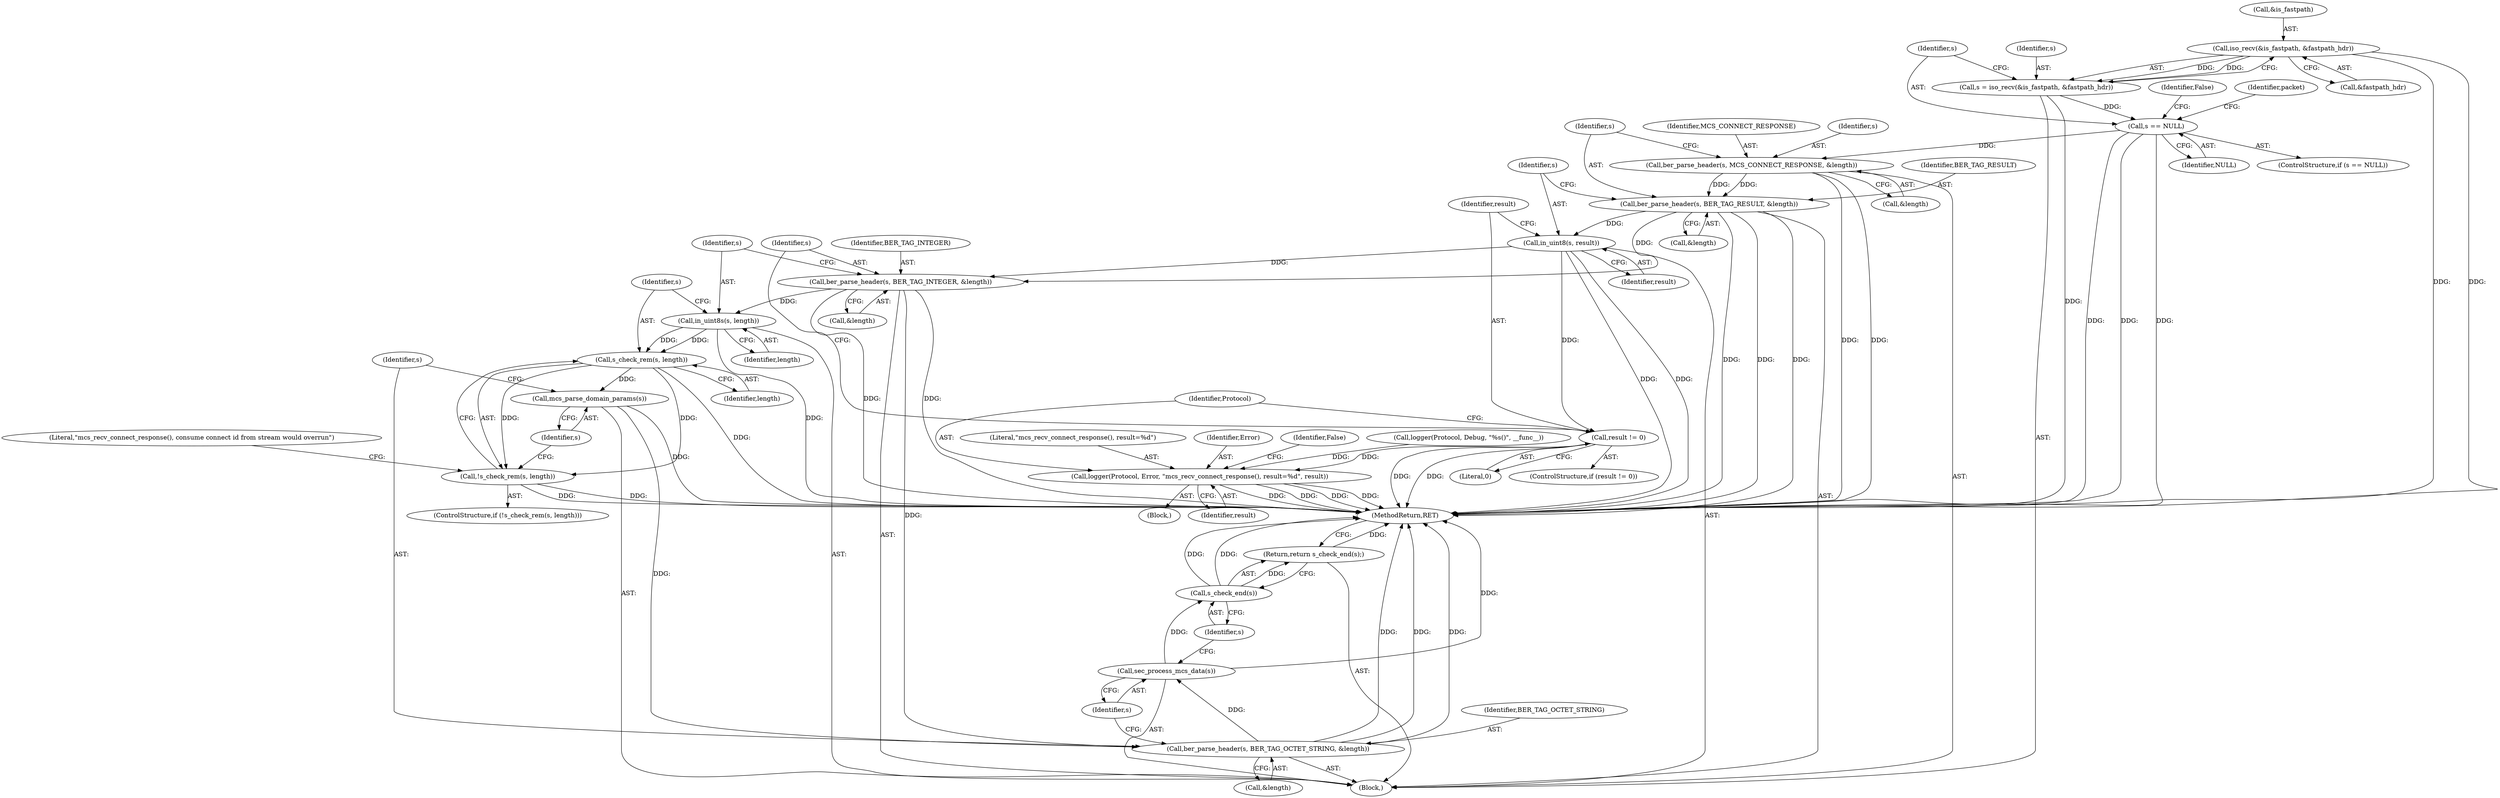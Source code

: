 digraph "0_rdesktop_4dca546d04321a610c1835010b5dad85163b65e1_5@API" {
"1000120" [label="(Call,iso_recv(&is_fastpath, &fastpath_hdr))"];
"1000118" [label="(Call,s = iso_recv(&is_fastpath, &fastpath_hdr))"];
"1000126" [label="(Call,s == NULL)"];
"1000135" [label="(Call,ber_parse_header(s, MCS_CONNECT_RESPONSE, &length))"];
"1000140" [label="(Call,ber_parse_header(s, BER_TAG_RESULT, &length))"];
"1000145" [label="(Call,in_uint8(s, result))"];
"1000149" [label="(Call,result != 0)"];
"1000153" [label="(Call,logger(Protocol, Error, \"mcs_recv_connect_response(), result=%d\", result))"];
"1000160" [label="(Call,ber_parse_header(s, BER_TAG_INTEGER, &length))"];
"1000165" [label="(Call,in_uint8s(s, length))"];
"1000170" [label="(Call,s_check_rem(s, length))"];
"1000169" [label="(Call,!s_check_rem(s, length))"];
"1000178" [label="(Call,mcs_parse_domain_params(s))"];
"1000180" [label="(Call,ber_parse_header(s, BER_TAG_OCTET_STRING, &length))"];
"1000185" [label="(Call,sec_process_mcs_data(s))"];
"1000188" [label="(Call,s_check_end(s))"];
"1000187" [label="(Return,return s_check_end(s);)"];
"1000143" [label="(Call,&length)"];
"1000190" [label="(MethodReturn,RET)"];
"1000161" [label="(Identifier,s)"];
"1000156" [label="(Literal,\"mcs_recv_connect_response(), result=%d\")"];
"1000128" [label="(Identifier,NULL)"];
"1000137" [label="(Identifier,MCS_CONNECT_RESPONSE)"];
"1000168" [label="(ControlStructure,if (!s_check_rem(s, length)))"];
"1000150" [label="(Identifier,result)"];
"1000141" [label="(Identifier,s)"];
"1000186" [label="(Identifier,s)"];
"1000118" [label="(Call,s = iso_recv(&is_fastpath, &fastpath_hdr))"];
"1000123" [label="(Call,&fastpath_hdr)"];
"1000125" [label="(ControlStructure,if (s == NULL))"];
"1000152" [label="(Block,)"];
"1000155" [label="(Identifier,Error)"];
"1000166" [label="(Identifier,s)"];
"1000119" [label="(Identifier,s)"];
"1000182" [label="(Identifier,BER_TAG_OCTET_STRING)"];
"1000159" [label="(Identifier,False)"];
"1000120" [label="(Call,iso_recv(&is_fastpath, &fastpath_hdr))"];
"1000140" [label="(Call,ber_parse_header(s, BER_TAG_RESULT, &length))"];
"1000142" [label="(Identifier,BER_TAG_RESULT)"];
"1000162" [label="(Identifier,BER_TAG_INTEGER)"];
"1000187" [label="(Return,return s_check_end(s);)"];
"1000145" [label="(Call,in_uint8(s, result))"];
"1000171" [label="(Identifier,s)"];
"1000138" [label="(Call,&length)"];
"1000157" [label="(Identifier,result)"];
"1000127" [label="(Identifier,s)"];
"1000183" [label="(Call,&length)"];
"1000126" [label="(Call,s == NULL)"];
"1000130" [label="(Identifier,False)"];
"1000178" [label="(Call,mcs_parse_domain_params(s))"];
"1000189" [label="(Identifier,s)"];
"1000135" [label="(Call,ber_parse_header(s, MCS_CONNECT_RESPONSE, &length))"];
"1000170" [label="(Call,s_check_rem(s, length))"];
"1000146" [label="(Identifier,s)"];
"1000121" [label="(Call,&is_fastpath)"];
"1000175" [label="(Literal,\"mcs_recv_connect_response(), consume connect id from stream would overrun\")"];
"1000148" [label="(ControlStructure,if (result != 0))"];
"1000180" [label="(Call,ber_parse_header(s, BER_TAG_OCTET_STRING, &length))"];
"1000149" [label="(Call,result != 0)"];
"1000153" [label="(Call,logger(Protocol, Error, \"mcs_recv_connect_response(), result=%d\", result))"];
"1000113" [label="(Call,logger(Protocol, Debug, \"%s()\", __func__))"];
"1000163" [label="(Call,&length)"];
"1000132" [label="(Identifier,packet)"];
"1000154" [label="(Identifier,Protocol)"];
"1000188" [label="(Call,s_check_end(s))"];
"1000172" [label="(Identifier,length)"];
"1000160" [label="(Call,ber_parse_header(s, BER_TAG_INTEGER, &length))"];
"1000147" [label="(Identifier,result)"];
"1000179" [label="(Identifier,s)"];
"1000181" [label="(Identifier,s)"];
"1000167" [label="(Identifier,length)"];
"1000104" [label="(Block,)"];
"1000185" [label="(Call,sec_process_mcs_data(s))"];
"1000151" [label="(Literal,0)"];
"1000169" [label="(Call,!s_check_rem(s, length))"];
"1000165" [label="(Call,in_uint8s(s, length))"];
"1000136" [label="(Identifier,s)"];
"1000120" -> "1000118"  [label="AST: "];
"1000120" -> "1000123"  [label="CFG: "];
"1000121" -> "1000120"  [label="AST: "];
"1000123" -> "1000120"  [label="AST: "];
"1000118" -> "1000120"  [label="CFG: "];
"1000120" -> "1000190"  [label="DDG: "];
"1000120" -> "1000190"  [label="DDG: "];
"1000120" -> "1000118"  [label="DDG: "];
"1000120" -> "1000118"  [label="DDG: "];
"1000118" -> "1000104"  [label="AST: "];
"1000119" -> "1000118"  [label="AST: "];
"1000127" -> "1000118"  [label="CFG: "];
"1000118" -> "1000190"  [label="DDG: "];
"1000118" -> "1000126"  [label="DDG: "];
"1000126" -> "1000125"  [label="AST: "];
"1000126" -> "1000128"  [label="CFG: "];
"1000127" -> "1000126"  [label="AST: "];
"1000128" -> "1000126"  [label="AST: "];
"1000130" -> "1000126"  [label="CFG: "];
"1000132" -> "1000126"  [label="CFG: "];
"1000126" -> "1000190"  [label="DDG: "];
"1000126" -> "1000190"  [label="DDG: "];
"1000126" -> "1000190"  [label="DDG: "];
"1000126" -> "1000135"  [label="DDG: "];
"1000135" -> "1000104"  [label="AST: "];
"1000135" -> "1000138"  [label="CFG: "];
"1000136" -> "1000135"  [label="AST: "];
"1000137" -> "1000135"  [label="AST: "];
"1000138" -> "1000135"  [label="AST: "];
"1000141" -> "1000135"  [label="CFG: "];
"1000135" -> "1000190"  [label="DDG: "];
"1000135" -> "1000190"  [label="DDG: "];
"1000135" -> "1000140"  [label="DDG: "];
"1000135" -> "1000140"  [label="DDG: "];
"1000140" -> "1000104"  [label="AST: "];
"1000140" -> "1000143"  [label="CFG: "];
"1000141" -> "1000140"  [label="AST: "];
"1000142" -> "1000140"  [label="AST: "];
"1000143" -> "1000140"  [label="AST: "];
"1000146" -> "1000140"  [label="CFG: "];
"1000140" -> "1000190"  [label="DDG: "];
"1000140" -> "1000190"  [label="DDG: "];
"1000140" -> "1000190"  [label="DDG: "];
"1000140" -> "1000145"  [label="DDG: "];
"1000140" -> "1000160"  [label="DDG: "];
"1000145" -> "1000104"  [label="AST: "];
"1000145" -> "1000147"  [label="CFG: "];
"1000146" -> "1000145"  [label="AST: "];
"1000147" -> "1000145"  [label="AST: "];
"1000150" -> "1000145"  [label="CFG: "];
"1000145" -> "1000190"  [label="DDG: "];
"1000145" -> "1000190"  [label="DDG: "];
"1000145" -> "1000149"  [label="DDG: "];
"1000145" -> "1000160"  [label="DDG: "];
"1000149" -> "1000148"  [label="AST: "];
"1000149" -> "1000151"  [label="CFG: "];
"1000150" -> "1000149"  [label="AST: "];
"1000151" -> "1000149"  [label="AST: "];
"1000154" -> "1000149"  [label="CFG: "];
"1000161" -> "1000149"  [label="CFG: "];
"1000149" -> "1000190"  [label="DDG: "];
"1000149" -> "1000190"  [label="DDG: "];
"1000149" -> "1000153"  [label="DDG: "];
"1000153" -> "1000152"  [label="AST: "];
"1000153" -> "1000157"  [label="CFG: "];
"1000154" -> "1000153"  [label="AST: "];
"1000155" -> "1000153"  [label="AST: "];
"1000156" -> "1000153"  [label="AST: "];
"1000157" -> "1000153"  [label="AST: "];
"1000159" -> "1000153"  [label="CFG: "];
"1000153" -> "1000190"  [label="DDG: "];
"1000153" -> "1000190"  [label="DDG: "];
"1000153" -> "1000190"  [label="DDG: "];
"1000153" -> "1000190"  [label="DDG: "];
"1000113" -> "1000153"  [label="DDG: "];
"1000160" -> "1000104"  [label="AST: "];
"1000160" -> "1000163"  [label="CFG: "];
"1000161" -> "1000160"  [label="AST: "];
"1000162" -> "1000160"  [label="AST: "];
"1000163" -> "1000160"  [label="AST: "];
"1000166" -> "1000160"  [label="CFG: "];
"1000160" -> "1000190"  [label="DDG: "];
"1000160" -> "1000190"  [label="DDG: "];
"1000160" -> "1000165"  [label="DDG: "];
"1000160" -> "1000180"  [label="DDG: "];
"1000165" -> "1000104"  [label="AST: "];
"1000165" -> "1000167"  [label="CFG: "];
"1000166" -> "1000165"  [label="AST: "];
"1000167" -> "1000165"  [label="AST: "];
"1000171" -> "1000165"  [label="CFG: "];
"1000165" -> "1000190"  [label="DDG: "];
"1000165" -> "1000170"  [label="DDG: "];
"1000165" -> "1000170"  [label="DDG: "];
"1000170" -> "1000169"  [label="AST: "];
"1000170" -> "1000172"  [label="CFG: "];
"1000171" -> "1000170"  [label="AST: "];
"1000172" -> "1000170"  [label="AST: "];
"1000169" -> "1000170"  [label="CFG: "];
"1000170" -> "1000190"  [label="DDG: "];
"1000170" -> "1000169"  [label="DDG: "];
"1000170" -> "1000169"  [label="DDG: "];
"1000170" -> "1000178"  [label="DDG: "];
"1000169" -> "1000168"  [label="AST: "];
"1000175" -> "1000169"  [label="CFG: "];
"1000179" -> "1000169"  [label="CFG: "];
"1000169" -> "1000190"  [label="DDG: "];
"1000169" -> "1000190"  [label="DDG: "];
"1000178" -> "1000104"  [label="AST: "];
"1000178" -> "1000179"  [label="CFG: "];
"1000179" -> "1000178"  [label="AST: "];
"1000181" -> "1000178"  [label="CFG: "];
"1000178" -> "1000190"  [label="DDG: "];
"1000178" -> "1000180"  [label="DDG: "];
"1000180" -> "1000104"  [label="AST: "];
"1000180" -> "1000183"  [label="CFG: "];
"1000181" -> "1000180"  [label="AST: "];
"1000182" -> "1000180"  [label="AST: "];
"1000183" -> "1000180"  [label="AST: "];
"1000186" -> "1000180"  [label="CFG: "];
"1000180" -> "1000190"  [label="DDG: "];
"1000180" -> "1000190"  [label="DDG: "];
"1000180" -> "1000190"  [label="DDG: "];
"1000180" -> "1000185"  [label="DDG: "];
"1000185" -> "1000104"  [label="AST: "];
"1000185" -> "1000186"  [label="CFG: "];
"1000186" -> "1000185"  [label="AST: "];
"1000189" -> "1000185"  [label="CFG: "];
"1000185" -> "1000190"  [label="DDG: "];
"1000185" -> "1000188"  [label="DDG: "];
"1000188" -> "1000187"  [label="AST: "];
"1000188" -> "1000189"  [label="CFG: "];
"1000189" -> "1000188"  [label="AST: "];
"1000187" -> "1000188"  [label="CFG: "];
"1000188" -> "1000190"  [label="DDG: "];
"1000188" -> "1000190"  [label="DDG: "];
"1000188" -> "1000187"  [label="DDG: "];
"1000187" -> "1000104"  [label="AST: "];
"1000190" -> "1000187"  [label="CFG: "];
"1000187" -> "1000190"  [label="DDG: "];
}
